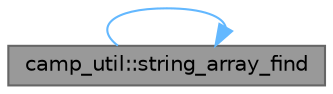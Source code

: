 digraph "camp_util::string_array_find"
{
 // LATEX_PDF_SIZE
  bgcolor="transparent";
  edge [fontname=Helvetica,fontsize=10,labelfontname=Helvetica,labelfontsize=10];
  node [fontname=Helvetica,fontsize=10,shape=box,height=0.2,width=0.4];
  rankdir="LR";
  Node1 [label="camp_util::string_array_find",height=0.2,width=0.4,color="gray40", fillcolor="grey60", style="filled", fontcolor="black",tooltip="Return the index of the first occurance of the given value in the array, or 0 if it is not present."];
  Node1 -> Node1 [color="steelblue1",style="solid"];
}
